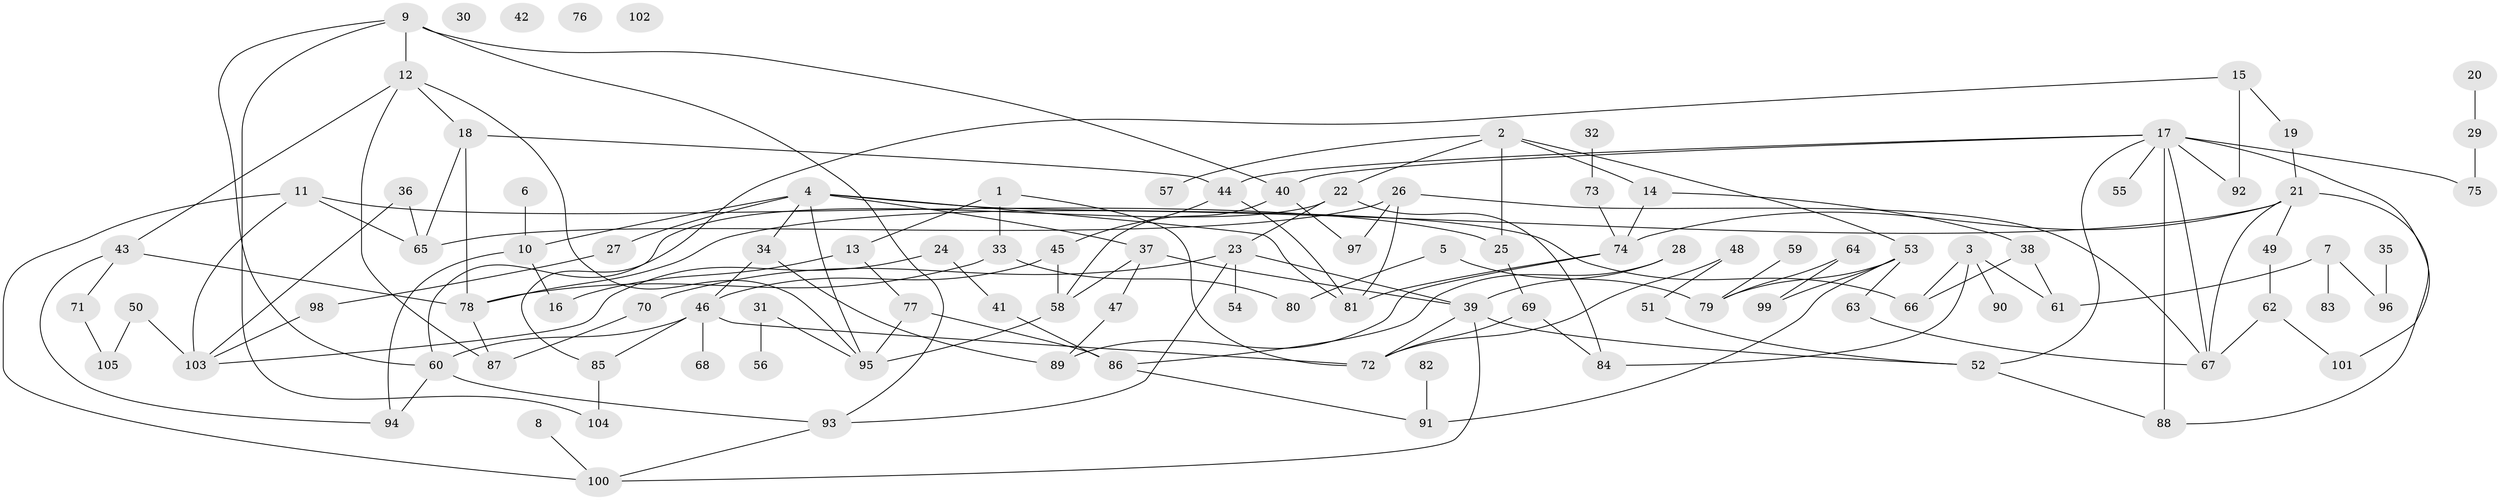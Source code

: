 // Generated by graph-tools (version 1.1) at 2025/49/03/09/25 03:49:06]
// undirected, 105 vertices, 153 edges
graph export_dot {
graph [start="1"]
  node [color=gray90,style=filled];
  1;
  2;
  3;
  4;
  5;
  6;
  7;
  8;
  9;
  10;
  11;
  12;
  13;
  14;
  15;
  16;
  17;
  18;
  19;
  20;
  21;
  22;
  23;
  24;
  25;
  26;
  27;
  28;
  29;
  30;
  31;
  32;
  33;
  34;
  35;
  36;
  37;
  38;
  39;
  40;
  41;
  42;
  43;
  44;
  45;
  46;
  47;
  48;
  49;
  50;
  51;
  52;
  53;
  54;
  55;
  56;
  57;
  58;
  59;
  60;
  61;
  62;
  63;
  64;
  65;
  66;
  67;
  68;
  69;
  70;
  71;
  72;
  73;
  74;
  75;
  76;
  77;
  78;
  79;
  80;
  81;
  82;
  83;
  84;
  85;
  86;
  87;
  88;
  89;
  90;
  91;
  92;
  93;
  94;
  95;
  96;
  97;
  98;
  99;
  100;
  101;
  102;
  103;
  104;
  105;
  1 -- 13;
  1 -- 33;
  1 -- 72;
  2 -- 14;
  2 -- 22;
  2 -- 25;
  2 -- 53;
  2 -- 57;
  3 -- 61;
  3 -- 66;
  3 -- 84;
  3 -- 90;
  4 -- 10;
  4 -- 27;
  4 -- 34;
  4 -- 37;
  4 -- 66;
  4 -- 81;
  4 -- 95;
  5 -- 79;
  5 -- 80;
  6 -- 10;
  7 -- 61;
  7 -- 83;
  7 -- 96;
  8 -- 100;
  9 -- 12;
  9 -- 40;
  9 -- 60;
  9 -- 93;
  9 -- 104;
  10 -- 16;
  10 -- 94;
  11 -- 25;
  11 -- 65;
  11 -- 100;
  11 -- 103;
  12 -- 18;
  12 -- 43;
  12 -- 87;
  12 -- 95;
  13 -- 16;
  13 -- 77;
  14 -- 38;
  14 -- 74;
  15 -- 19;
  15 -- 85;
  15 -- 92;
  17 -- 40;
  17 -- 44;
  17 -- 52;
  17 -- 55;
  17 -- 67;
  17 -- 75;
  17 -- 88;
  17 -- 92;
  17 -- 101;
  18 -- 44;
  18 -- 65;
  18 -- 78;
  19 -- 21;
  20 -- 29;
  21 -- 49;
  21 -- 67;
  21 -- 74;
  21 -- 78;
  21 -- 88;
  22 -- 23;
  22 -- 60;
  22 -- 84;
  23 -- 39;
  23 -- 54;
  23 -- 70;
  23 -- 93;
  24 -- 41;
  24 -- 103;
  25 -- 69;
  26 -- 65;
  26 -- 67;
  26 -- 81;
  26 -- 97;
  27 -- 98;
  28 -- 39;
  28 -- 86;
  29 -- 75;
  31 -- 56;
  31 -- 95;
  32 -- 73;
  33 -- 78;
  33 -- 80;
  34 -- 46;
  34 -- 89;
  35 -- 96;
  36 -- 65;
  36 -- 103;
  37 -- 39;
  37 -- 47;
  37 -- 58;
  38 -- 61;
  38 -- 66;
  39 -- 52;
  39 -- 72;
  39 -- 100;
  40 -- 58;
  40 -- 97;
  41 -- 86;
  43 -- 71;
  43 -- 78;
  43 -- 94;
  44 -- 45;
  44 -- 81;
  45 -- 46;
  45 -- 58;
  46 -- 60;
  46 -- 68;
  46 -- 72;
  46 -- 85;
  47 -- 89;
  48 -- 51;
  48 -- 72;
  49 -- 62;
  50 -- 103;
  50 -- 105;
  51 -- 52;
  52 -- 88;
  53 -- 63;
  53 -- 79;
  53 -- 91;
  53 -- 99;
  58 -- 95;
  59 -- 79;
  60 -- 93;
  60 -- 94;
  62 -- 67;
  62 -- 101;
  63 -- 67;
  64 -- 79;
  64 -- 99;
  69 -- 72;
  69 -- 84;
  70 -- 87;
  71 -- 105;
  73 -- 74;
  74 -- 81;
  74 -- 89;
  77 -- 86;
  77 -- 95;
  78 -- 87;
  82 -- 91;
  85 -- 104;
  86 -- 91;
  93 -- 100;
  98 -- 103;
}
